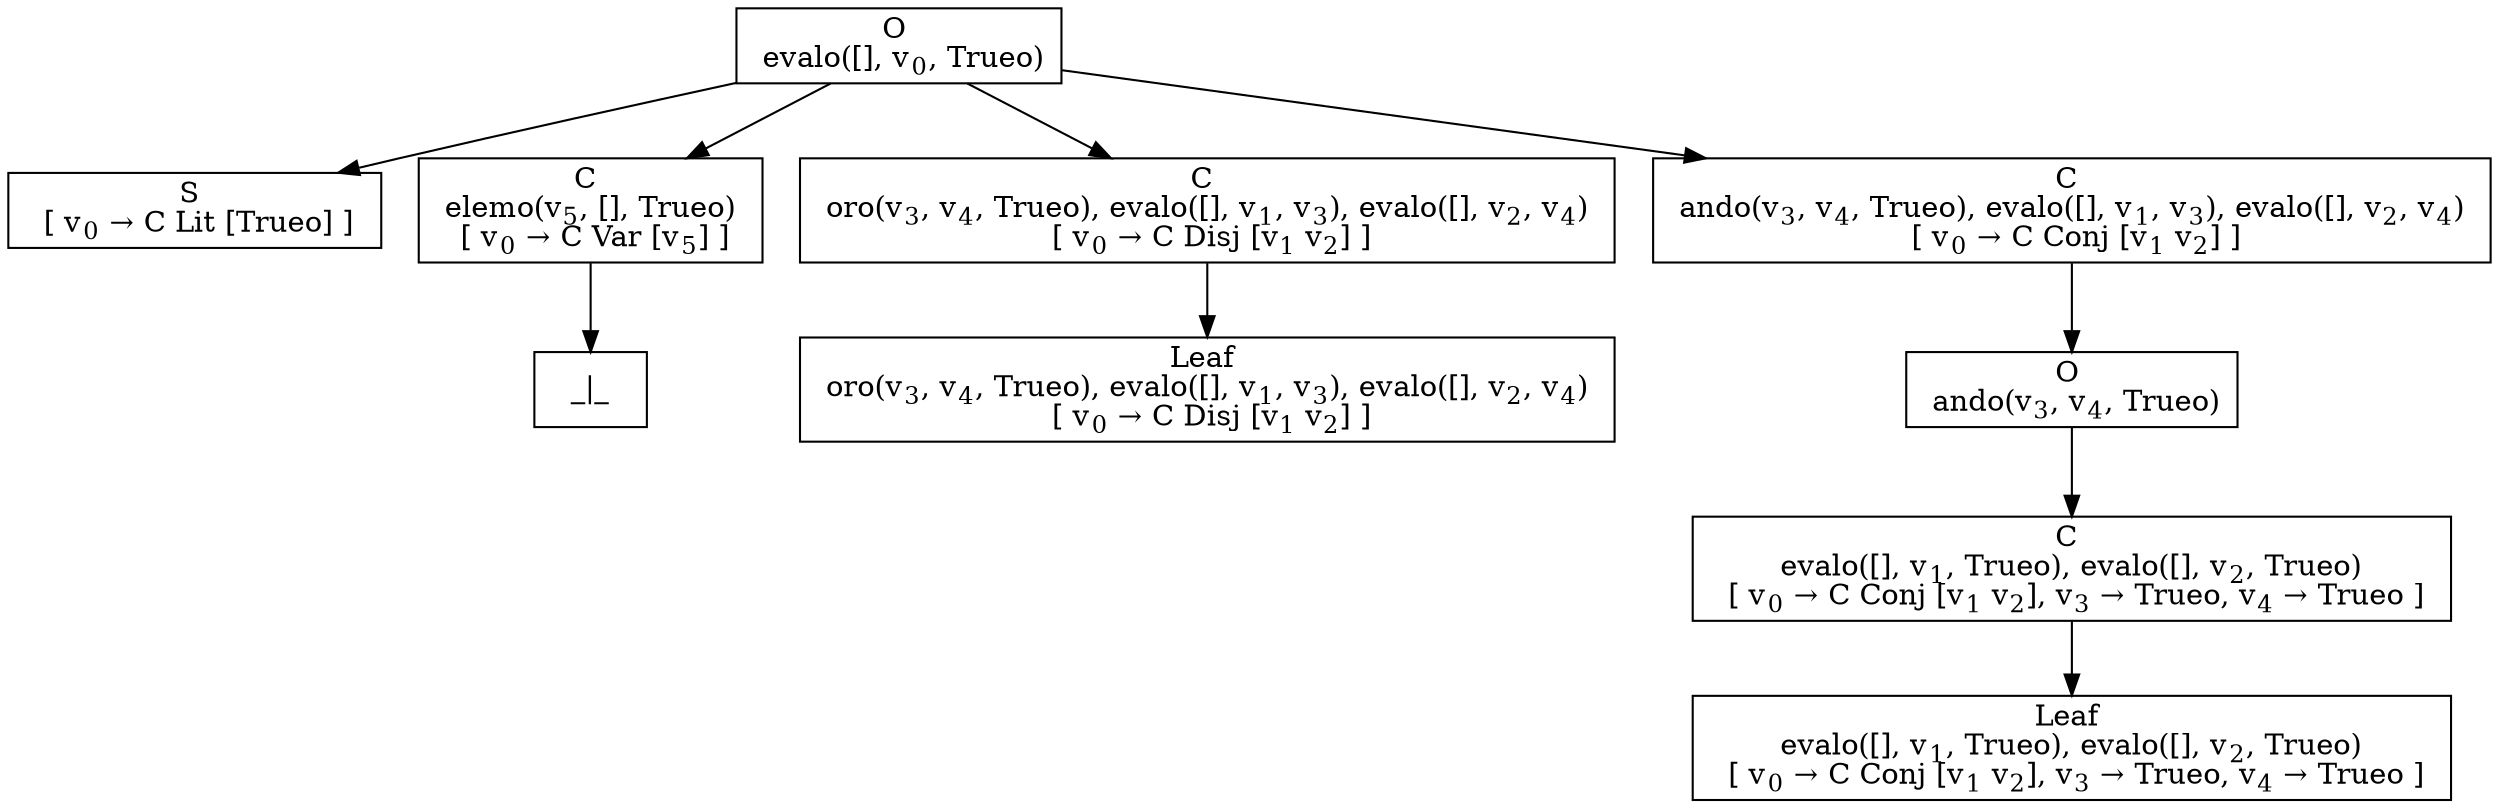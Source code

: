 digraph {
    graph [rankdir=TB
          ,bgcolor=transparent];
    node [shape=box
         ,fillcolor=white
         ,style=filled];
    0 [label=<O <BR/> evalo([], v<SUB>0</SUB>, Trueo)>];
    1 [label=<S <BR/>  [ v<SUB>0</SUB> &rarr; C Lit [Trueo] ] >];
    2 [label=<C <BR/> elemo(v<SUB>5</SUB>, [], Trueo) <BR/>  [ v<SUB>0</SUB> &rarr; C Var [v<SUB>5</SUB>] ] >];
    3 [label=<C <BR/> oro(v<SUB>3</SUB>, v<SUB>4</SUB>, Trueo), evalo([], v<SUB>1</SUB>, v<SUB>3</SUB>), evalo([], v<SUB>2</SUB>, v<SUB>4</SUB>) <BR/>  [ v<SUB>0</SUB> &rarr; C Disj [v<SUB>1</SUB> v<SUB>2</SUB>] ] >];
    4 [label=<C <BR/> ando(v<SUB>3</SUB>, v<SUB>4</SUB>, Trueo), evalo([], v<SUB>1</SUB>, v<SUB>3</SUB>), evalo([], v<SUB>2</SUB>, v<SUB>4</SUB>) <BR/>  [ v<SUB>0</SUB> &rarr; C Conj [v<SUB>1</SUB> v<SUB>2</SUB>] ] >];
    5 [label=<_|_>];
    6 [label=<Leaf <BR/> oro(v<SUB>3</SUB>, v<SUB>4</SUB>, Trueo), evalo([], v<SUB>1</SUB>, v<SUB>3</SUB>), evalo([], v<SUB>2</SUB>, v<SUB>4</SUB>) <BR/>  [ v<SUB>0</SUB> &rarr; C Disj [v<SUB>1</SUB> v<SUB>2</SUB>] ] >];
    7 [label=<O <BR/> ando(v<SUB>3</SUB>, v<SUB>4</SUB>, Trueo)>];
    8 [label=<C <BR/> evalo([], v<SUB>1</SUB>, Trueo), evalo([], v<SUB>2</SUB>, Trueo) <BR/>  [ v<SUB>0</SUB> &rarr; C Conj [v<SUB>1</SUB> v<SUB>2</SUB>], v<SUB>3</SUB> &rarr; Trueo, v<SUB>4</SUB> &rarr; Trueo ] >];
    9 [label=<Leaf <BR/> evalo([], v<SUB>1</SUB>, Trueo), evalo([], v<SUB>2</SUB>, Trueo) <BR/>  [ v<SUB>0</SUB> &rarr; C Conj [v<SUB>1</SUB> v<SUB>2</SUB>], v<SUB>3</SUB> &rarr; Trueo, v<SUB>4</SUB> &rarr; Trueo ] >];
    0 -> 1 [label=""];
    0 -> 2 [label=""];
    0 -> 3 [label=""];
    0 -> 4 [label=""];
    2 -> 5 [label=""];
    3 -> 6 [label=""];
    4 -> 7 [label=""];
    7 -> 8 [label=""];
    8 -> 9 [label=""];
}